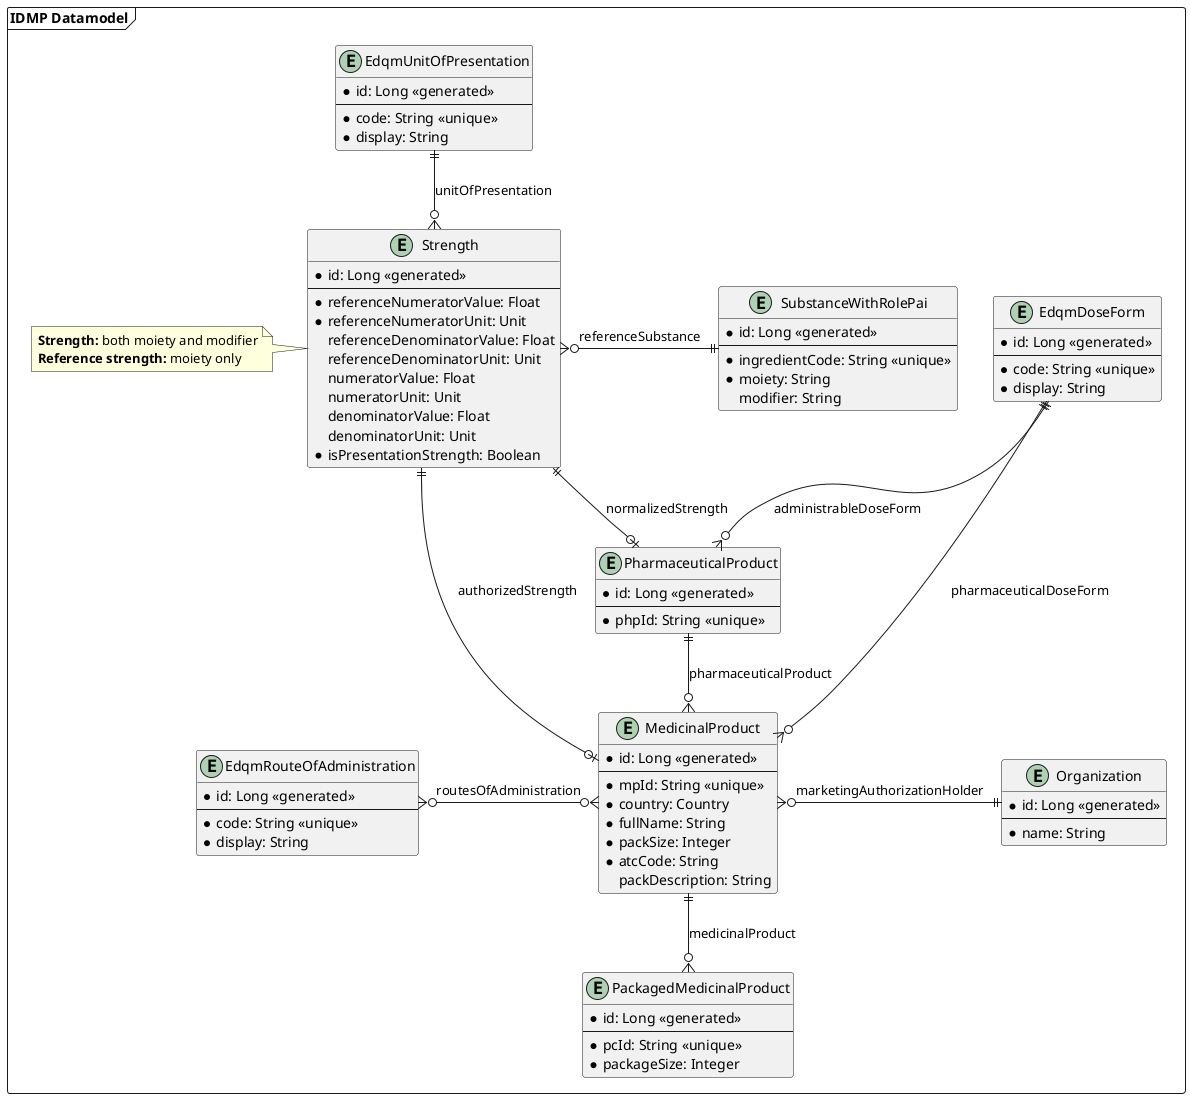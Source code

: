 @startuml
'https://plantuml.com/class-diagram

package "IDMP Datamodel" as idmpDatamodel <<frame>> {
    entity EdqmRouteOfAdministration {
        * id: Long <<generated>>
        --
        * code: String <<unique>>
        * display: String
    }

    entity EdqmUnitOfPresentation {
        * id: Long <<generated>>
        --
        * code: String <<unique>>
        * display: String
    }

    together {
        entity EdqmDoseForm {
            * id: Long <<generated>>
            --
            * code: String <<unique>>
            * display: String
        }

        entity Strength {
            * id: Long <<generated>>
            --
            * referenceNumeratorValue: Float
            * referenceNumeratorUnit: Unit
            referenceDenominatorValue: Float
            referenceDenominatorUnit: Unit
            numeratorValue: Float
            numeratorUnit: Unit
            denominatorValue: Float
            denominatorUnit: Unit
            * isPresentationStrength: Boolean
        }

        entity SubstanceWithRolePai {
            * id: Long <<generated>>
            --
            * ingredientCode: String <<unique>>
            * moiety: String
            modifier: String
        }

        note left of Strength {
                    **Strength:** both moiety and modifier
                    **Reference strength:** moiety only
                }
    }

    entity PharmaceuticalProduct {
        * id: Long <<generated>>
        --
        * phpId: String <<unique>>
    }

    entity MedicinalProduct {
        * id: Long <<generated>>
        --
        * mpId: String <<unique>>
        * country: Country
        * fullName: String
        * packSize: Integer
        * atcCode: String
        packDescription: String
    }

    entity PackagedMedicinalProduct {
        * id: Long <<generated>>
        --
        * pcId: String <<unique>>
        * packageSize: Integer
    }

    entity Organization {
        * id: Long <<generated>>
        --
        * name: String
    }

    EdqmDoseForm ||--o{ PharmaceuticalProduct : administrableDoseForm
    Strength ||--o| PharmaceuticalProduct : normalizedStrength

    PharmaceuticalProduct ||--o{ MedicinalProduct : pharmaceuticalProduct

    MedicinalProduct ||--o{ PackagedMedicinalProduct : medicinalProduct
    MedicinalProduct }o--|| EdqmDoseForm : pharmaceuticalDoseForm
    MedicinalProduct |o--|| Strength : authorizedStrength
    EdqmRouteOfAdministration }o-o{ MedicinalProduct : routesOfAdministration
    EdqmUnitOfPresentation ||--o{ Strength: unitOfPresentation

    MedicinalProduct }o-|| Organization : marketingAuthorizationHolder

    Strength }o-|| SubstanceWithRolePai : referenceSubstance
}
@enduml